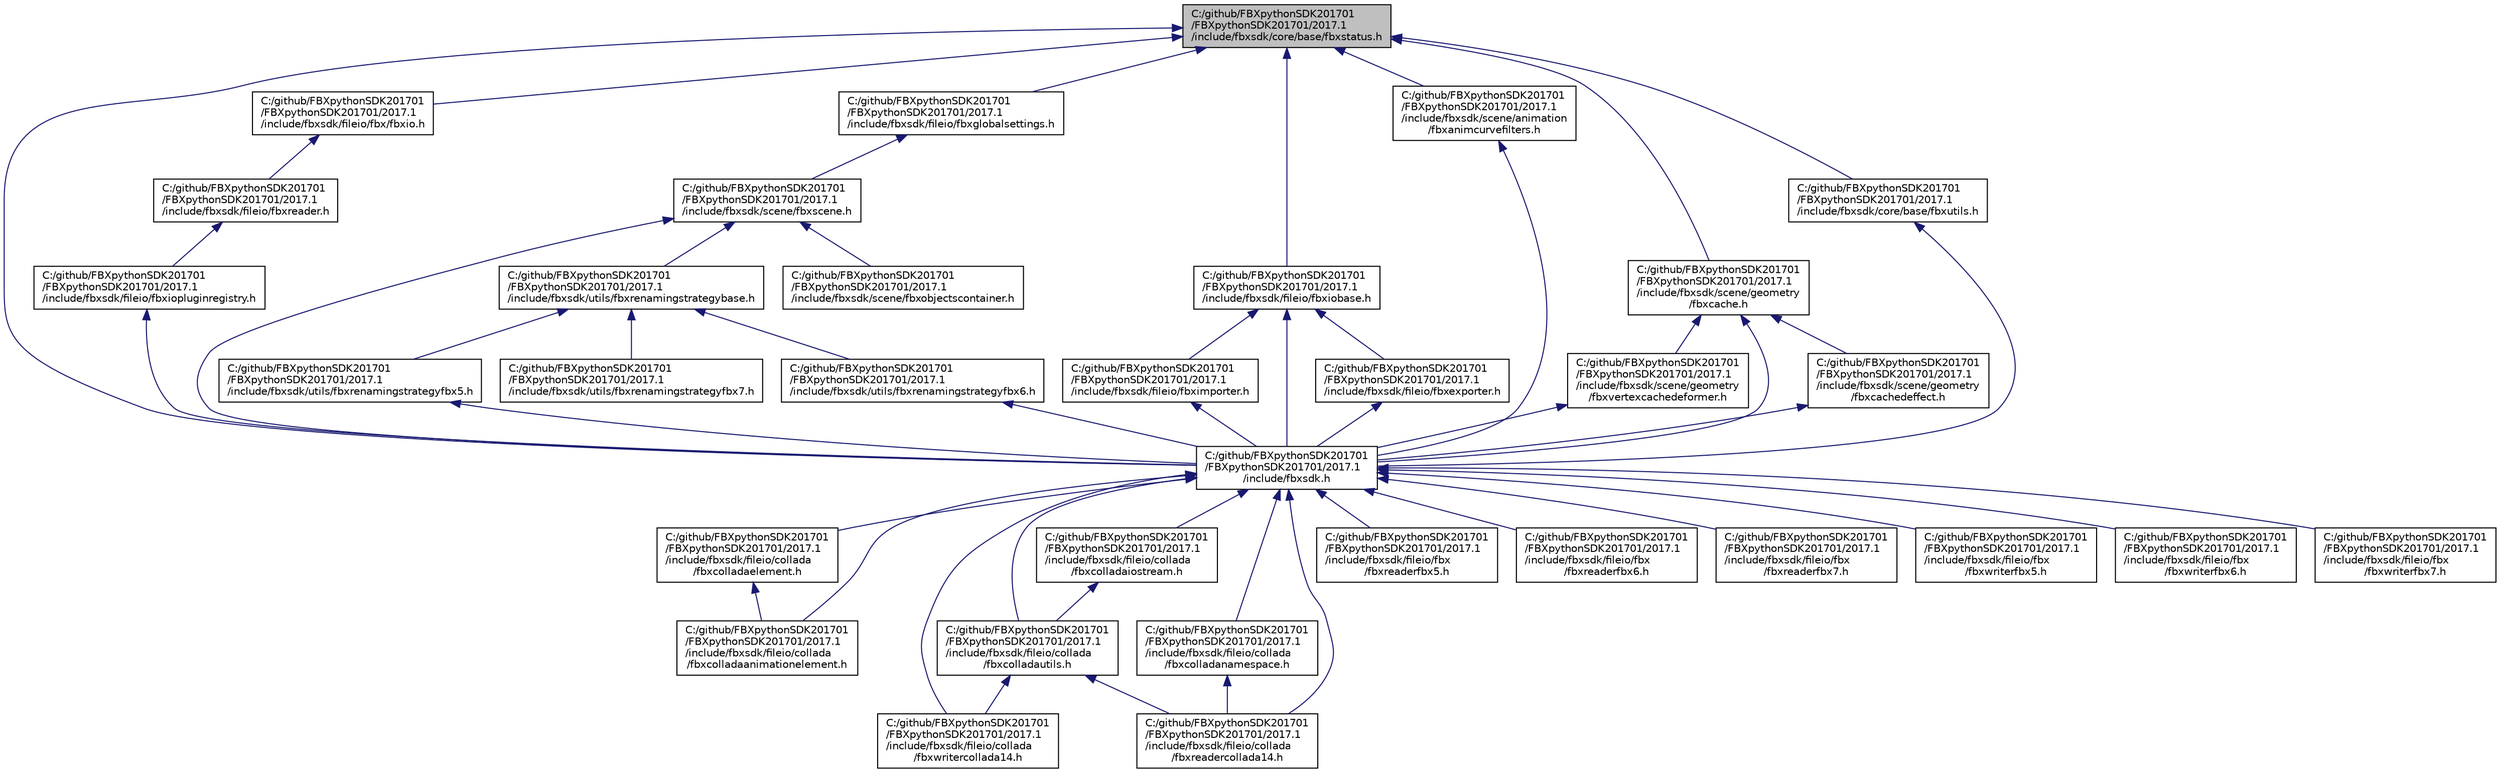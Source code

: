 digraph "C:/github/FBXpythonSDK201701/FBXpythonSDK201701/2017.1/include/fbxsdk/core/base/fbxstatus.h"
{
  edge [fontname="Helvetica",fontsize="10",labelfontname="Helvetica",labelfontsize="10"];
  node [fontname="Helvetica",fontsize="10",shape=record];
  Node25 [label="C:/github/FBXpythonSDK201701\l/FBXpythonSDK201701/2017.1\l/include/fbxsdk/core/base/fbxstatus.h",height=0.2,width=0.4,color="black", fillcolor="grey75", style="filled", fontcolor="black"];
  Node25 -> Node26 [dir="back",color="midnightblue",fontsize="10",style="solid",fontname="Helvetica"];
  Node26 [label="C:/github/FBXpythonSDK201701\l/FBXpythonSDK201701/2017.1\l/include/fbxsdk/core/base/fbxutils.h",height=0.2,width=0.4,color="black", fillcolor="white", style="filled",URL="$fbxutils_8h.html"];
  Node26 -> Node27 [dir="back",color="midnightblue",fontsize="10",style="solid",fontname="Helvetica"];
  Node27 [label="C:/github/FBXpythonSDK201701\l/FBXpythonSDK201701/2017.1\l/include/fbxsdk.h",height=0.2,width=0.4,color="black", fillcolor="white", style="filled",URL="$fbxsdk_8h.html"];
  Node27 -> Node28 [dir="back",color="midnightblue",fontsize="10",style="solid",fontname="Helvetica"];
  Node28 [label="C:/github/FBXpythonSDK201701\l/FBXpythonSDK201701/2017.1\l/include/fbxsdk/fileio/collada\l/fbxcolladaanimationelement.h",height=0.2,width=0.4,color="black", fillcolor="white", style="filled",URL="$fbxcolladaanimationelement_8h.html"];
  Node27 -> Node29 [dir="back",color="midnightblue",fontsize="10",style="solid",fontname="Helvetica"];
  Node29 [label="C:/github/FBXpythonSDK201701\l/FBXpythonSDK201701/2017.1\l/include/fbxsdk/fileio/collada\l/fbxcolladaelement.h",height=0.2,width=0.4,color="black", fillcolor="white", style="filled",URL="$fbxcolladaelement_8h.html"];
  Node29 -> Node28 [dir="back",color="midnightblue",fontsize="10",style="solid",fontname="Helvetica"];
  Node27 -> Node30 [dir="back",color="midnightblue",fontsize="10",style="solid",fontname="Helvetica"];
  Node30 [label="C:/github/FBXpythonSDK201701\l/FBXpythonSDK201701/2017.1\l/include/fbxsdk/fileio/collada\l/fbxcolladaiostream.h",height=0.2,width=0.4,color="black", fillcolor="white", style="filled",URL="$fbxcolladaiostream_8h.html"];
  Node30 -> Node31 [dir="back",color="midnightblue",fontsize="10",style="solid",fontname="Helvetica"];
  Node31 [label="C:/github/FBXpythonSDK201701\l/FBXpythonSDK201701/2017.1\l/include/fbxsdk/fileio/collada\l/fbxcolladautils.h",height=0.2,width=0.4,color="black", fillcolor="white", style="filled",URL="$fbxcolladautils_8h.html"];
  Node31 -> Node32 [dir="back",color="midnightblue",fontsize="10",style="solid",fontname="Helvetica"];
  Node32 [label="C:/github/FBXpythonSDK201701\l/FBXpythonSDK201701/2017.1\l/include/fbxsdk/fileio/collada\l/fbxreadercollada14.h",height=0.2,width=0.4,color="black", fillcolor="white", style="filled",URL="$fbxreadercollada14_8h.html"];
  Node31 -> Node33 [dir="back",color="midnightblue",fontsize="10",style="solid",fontname="Helvetica"];
  Node33 [label="C:/github/FBXpythonSDK201701\l/FBXpythonSDK201701/2017.1\l/include/fbxsdk/fileio/collada\l/fbxwritercollada14.h",height=0.2,width=0.4,color="black", fillcolor="white", style="filled",URL="$fbxwritercollada14_8h.html"];
  Node27 -> Node34 [dir="back",color="midnightblue",fontsize="10",style="solid",fontname="Helvetica"];
  Node34 [label="C:/github/FBXpythonSDK201701\l/FBXpythonSDK201701/2017.1\l/include/fbxsdk/fileio/collada\l/fbxcolladanamespace.h",height=0.2,width=0.4,color="black", fillcolor="white", style="filled",URL="$fbxcolladanamespace_8h.html"];
  Node34 -> Node32 [dir="back",color="midnightblue",fontsize="10",style="solid",fontname="Helvetica"];
  Node27 -> Node31 [dir="back",color="midnightblue",fontsize="10",style="solid",fontname="Helvetica"];
  Node27 -> Node32 [dir="back",color="midnightblue",fontsize="10",style="solid",fontname="Helvetica"];
  Node27 -> Node33 [dir="back",color="midnightblue",fontsize="10",style="solid",fontname="Helvetica"];
  Node27 -> Node35 [dir="back",color="midnightblue",fontsize="10",style="solid",fontname="Helvetica"];
  Node35 [label="C:/github/FBXpythonSDK201701\l/FBXpythonSDK201701/2017.1\l/include/fbxsdk/fileio/fbx\l/fbxreaderfbx5.h",height=0.2,width=0.4,color="black", fillcolor="white", style="filled",URL="$fbxreaderfbx5_8h.html"];
  Node27 -> Node36 [dir="back",color="midnightblue",fontsize="10",style="solid",fontname="Helvetica"];
  Node36 [label="C:/github/FBXpythonSDK201701\l/FBXpythonSDK201701/2017.1\l/include/fbxsdk/fileio/fbx\l/fbxreaderfbx6.h",height=0.2,width=0.4,color="black", fillcolor="white", style="filled",URL="$fbxreaderfbx6_8h.html"];
  Node27 -> Node37 [dir="back",color="midnightblue",fontsize="10",style="solid",fontname="Helvetica"];
  Node37 [label="C:/github/FBXpythonSDK201701\l/FBXpythonSDK201701/2017.1\l/include/fbxsdk/fileio/fbx\l/fbxreaderfbx7.h",height=0.2,width=0.4,color="black", fillcolor="white", style="filled",URL="$fbxreaderfbx7_8h.html"];
  Node27 -> Node38 [dir="back",color="midnightblue",fontsize="10",style="solid",fontname="Helvetica"];
  Node38 [label="C:/github/FBXpythonSDK201701\l/FBXpythonSDK201701/2017.1\l/include/fbxsdk/fileio/fbx\l/fbxwriterfbx5.h",height=0.2,width=0.4,color="black", fillcolor="white", style="filled",URL="$fbxwriterfbx5_8h.html"];
  Node27 -> Node39 [dir="back",color="midnightblue",fontsize="10",style="solid",fontname="Helvetica"];
  Node39 [label="C:/github/FBXpythonSDK201701\l/FBXpythonSDK201701/2017.1\l/include/fbxsdk/fileio/fbx\l/fbxwriterfbx6.h",height=0.2,width=0.4,color="black", fillcolor="white", style="filled",URL="$fbxwriterfbx6_8h.html"];
  Node27 -> Node40 [dir="back",color="midnightblue",fontsize="10",style="solid",fontname="Helvetica"];
  Node40 [label="C:/github/FBXpythonSDK201701\l/FBXpythonSDK201701/2017.1\l/include/fbxsdk/fileio/fbx\l/fbxwriterfbx7.h",height=0.2,width=0.4,color="black", fillcolor="white", style="filled",URL="$fbxwriterfbx7_8h.html"];
  Node25 -> Node41 [dir="back",color="midnightblue",fontsize="10",style="solid",fontname="Helvetica"];
  Node41 [label="C:/github/FBXpythonSDK201701\l/FBXpythonSDK201701/2017.1\l/include/fbxsdk/fileio/fbx/fbxio.h",height=0.2,width=0.4,color="black", fillcolor="white", style="filled",URL="$fbxio_8h.html"];
  Node41 -> Node42 [dir="back",color="midnightblue",fontsize="10",style="solid",fontname="Helvetica"];
  Node42 [label="C:/github/FBXpythonSDK201701\l/FBXpythonSDK201701/2017.1\l/include/fbxsdk/fileio/fbxreader.h",height=0.2,width=0.4,color="black", fillcolor="white", style="filled",URL="$fbxreader_8h.html"];
  Node42 -> Node43 [dir="back",color="midnightblue",fontsize="10",style="solid",fontname="Helvetica"];
  Node43 [label="C:/github/FBXpythonSDK201701\l/FBXpythonSDK201701/2017.1\l/include/fbxsdk/fileio/fbxiopluginregistry.h",height=0.2,width=0.4,color="black", fillcolor="white", style="filled",URL="$fbxiopluginregistry_8h.html"];
  Node43 -> Node27 [dir="back",color="midnightblue",fontsize="10",style="solid",fontname="Helvetica"];
  Node25 -> Node44 [dir="back",color="midnightblue",fontsize="10",style="solid",fontname="Helvetica"];
  Node44 [label="C:/github/FBXpythonSDK201701\l/FBXpythonSDK201701/2017.1\l/include/fbxsdk/fileio/fbxglobalsettings.h",height=0.2,width=0.4,color="black", fillcolor="white", style="filled",URL="$fbxglobalsettings_8h.html"];
  Node44 -> Node45 [dir="back",color="midnightblue",fontsize="10",style="solid",fontname="Helvetica"];
  Node45 [label="C:/github/FBXpythonSDK201701\l/FBXpythonSDK201701/2017.1\l/include/fbxsdk/scene/fbxscene.h",height=0.2,width=0.4,color="black", fillcolor="white", style="filled",URL="$fbxscene_8h.html"];
  Node45 -> Node46 [dir="back",color="midnightblue",fontsize="10",style="solid",fontname="Helvetica"];
  Node46 [label="C:/github/FBXpythonSDK201701\l/FBXpythonSDK201701/2017.1\l/include/fbxsdk/scene/fbxobjectscontainer.h",height=0.2,width=0.4,color="black", fillcolor="white", style="filled",URL="$fbxobjectscontainer_8h.html"];
  Node45 -> Node47 [dir="back",color="midnightblue",fontsize="10",style="solid",fontname="Helvetica"];
  Node47 [label="C:/github/FBXpythonSDK201701\l/FBXpythonSDK201701/2017.1\l/include/fbxsdk/utils/fbxrenamingstrategybase.h",height=0.2,width=0.4,color="black", fillcolor="white", style="filled",URL="$fbxrenamingstrategybase_8h.html"];
  Node47 -> Node48 [dir="back",color="midnightblue",fontsize="10",style="solid",fontname="Helvetica"];
  Node48 [label="C:/github/FBXpythonSDK201701\l/FBXpythonSDK201701/2017.1\l/include/fbxsdk/utils/fbxrenamingstrategyfbx5.h",height=0.2,width=0.4,color="black", fillcolor="white", style="filled",URL="$fbxrenamingstrategyfbx5_8h.html"];
  Node48 -> Node27 [dir="back",color="midnightblue",fontsize="10",style="solid",fontname="Helvetica"];
  Node47 -> Node49 [dir="back",color="midnightblue",fontsize="10",style="solid",fontname="Helvetica"];
  Node49 [label="C:/github/FBXpythonSDK201701\l/FBXpythonSDK201701/2017.1\l/include/fbxsdk/utils/fbxrenamingstrategyfbx6.h",height=0.2,width=0.4,color="black", fillcolor="white", style="filled",URL="$fbxrenamingstrategyfbx6_8h.html"];
  Node49 -> Node27 [dir="back",color="midnightblue",fontsize="10",style="solid",fontname="Helvetica"];
  Node47 -> Node50 [dir="back",color="midnightblue",fontsize="10",style="solid",fontname="Helvetica"];
  Node50 [label="C:/github/FBXpythonSDK201701\l/FBXpythonSDK201701/2017.1\l/include/fbxsdk/utils/fbxrenamingstrategyfbx7.h",height=0.2,width=0.4,color="black", fillcolor="white", style="filled",URL="$fbxrenamingstrategyfbx7_8h.html"];
  Node45 -> Node27 [dir="back",color="midnightblue",fontsize="10",style="solid",fontname="Helvetica"];
  Node25 -> Node51 [dir="back",color="midnightblue",fontsize="10",style="solid",fontname="Helvetica"];
  Node51 [label="C:/github/FBXpythonSDK201701\l/FBXpythonSDK201701/2017.1\l/include/fbxsdk/fileio/fbxiobase.h",height=0.2,width=0.4,color="black", fillcolor="white", style="filled",URL="$fbxiobase_8h.html"];
  Node51 -> Node52 [dir="back",color="midnightblue",fontsize="10",style="solid",fontname="Helvetica"];
  Node52 [label="C:/github/FBXpythonSDK201701\l/FBXpythonSDK201701/2017.1\l/include/fbxsdk/fileio/fbxexporter.h",height=0.2,width=0.4,color="black", fillcolor="white", style="filled",URL="$fbxexporter_8h.html"];
  Node52 -> Node27 [dir="back",color="midnightblue",fontsize="10",style="solid",fontname="Helvetica"];
  Node51 -> Node53 [dir="back",color="midnightblue",fontsize="10",style="solid",fontname="Helvetica"];
  Node53 [label="C:/github/FBXpythonSDK201701\l/FBXpythonSDK201701/2017.1\l/include/fbxsdk/fileio/fbximporter.h",height=0.2,width=0.4,color="black", fillcolor="white", style="filled",URL="$fbximporter_8h.html"];
  Node53 -> Node27 [dir="back",color="midnightblue",fontsize="10",style="solid",fontname="Helvetica"];
  Node51 -> Node27 [dir="back",color="midnightblue",fontsize="10",style="solid",fontname="Helvetica"];
  Node25 -> Node54 [dir="back",color="midnightblue",fontsize="10",style="solid",fontname="Helvetica"];
  Node54 [label="C:/github/FBXpythonSDK201701\l/FBXpythonSDK201701/2017.1\l/include/fbxsdk/scene/animation\l/fbxanimcurvefilters.h",height=0.2,width=0.4,color="black", fillcolor="white", style="filled",URL="$fbxanimcurvefilters_8h.html"];
  Node54 -> Node27 [dir="back",color="midnightblue",fontsize="10",style="solid",fontname="Helvetica"];
  Node25 -> Node55 [dir="back",color="midnightblue",fontsize="10",style="solid",fontname="Helvetica"];
  Node55 [label="C:/github/FBXpythonSDK201701\l/FBXpythonSDK201701/2017.1\l/include/fbxsdk/scene/geometry\l/fbxcache.h",height=0.2,width=0.4,color="black", fillcolor="white", style="filled",URL="$fbxcache_8h.html"];
  Node55 -> Node56 [dir="back",color="midnightblue",fontsize="10",style="solid",fontname="Helvetica"];
  Node56 [label="C:/github/FBXpythonSDK201701\l/FBXpythonSDK201701/2017.1\l/include/fbxsdk/scene/geometry\l/fbxcachedeffect.h",height=0.2,width=0.4,color="black", fillcolor="white", style="filled",URL="$fbxcachedeffect_8h.html"];
  Node56 -> Node27 [dir="back",color="midnightblue",fontsize="10",style="solid",fontname="Helvetica"];
  Node55 -> Node57 [dir="back",color="midnightblue",fontsize="10",style="solid",fontname="Helvetica"];
  Node57 [label="C:/github/FBXpythonSDK201701\l/FBXpythonSDK201701/2017.1\l/include/fbxsdk/scene/geometry\l/fbxvertexcachedeformer.h",height=0.2,width=0.4,color="black", fillcolor="white", style="filled",URL="$fbxvertexcachedeformer_8h.html"];
  Node57 -> Node27 [dir="back",color="midnightblue",fontsize="10",style="solid",fontname="Helvetica"];
  Node55 -> Node27 [dir="back",color="midnightblue",fontsize="10",style="solid",fontname="Helvetica"];
  Node25 -> Node27 [dir="back",color="midnightblue",fontsize="10",style="solid",fontname="Helvetica"];
}
